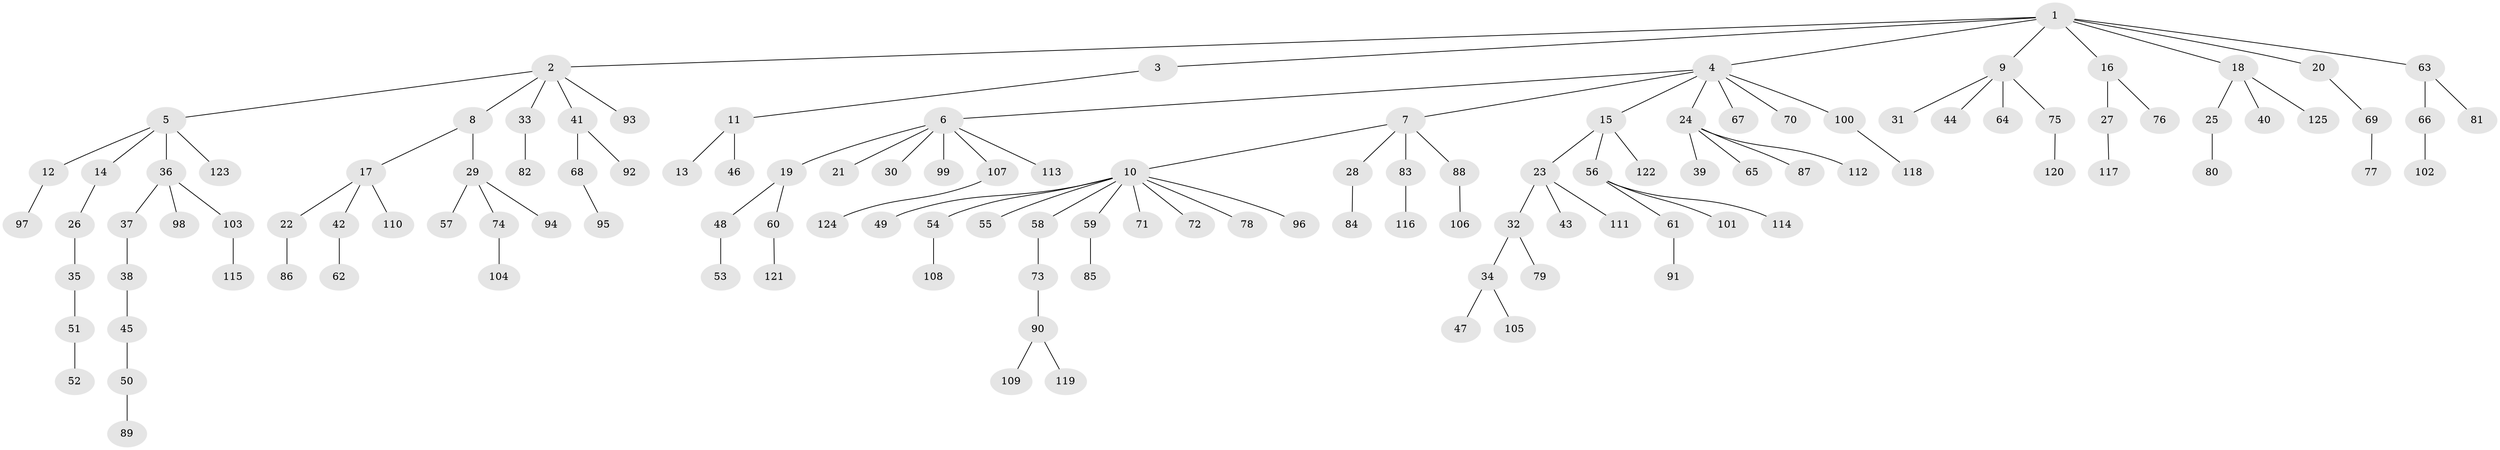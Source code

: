 // coarse degree distribution, {8: 0.011494252873563218, 9: 0.022988505747126436, 7: 0.011494252873563218, 6: 0.011494252873563218, 5: 0.011494252873563218, 3: 0.10344827586206896, 4: 0.04597701149425287, 2: 0.19540229885057472, 1: 0.5862068965517241}
// Generated by graph-tools (version 1.1) at 2025/42/03/06/25 10:42:03]
// undirected, 125 vertices, 124 edges
graph export_dot {
graph [start="1"]
  node [color=gray90,style=filled];
  1;
  2;
  3;
  4;
  5;
  6;
  7;
  8;
  9;
  10;
  11;
  12;
  13;
  14;
  15;
  16;
  17;
  18;
  19;
  20;
  21;
  22;
  23;
  24;
  25;
  26;
  27;
  28;
  29;
  30;
  31;
  32;
  33;
  34;
  35;
  36;
  37;
  38;
  39;
  40;
  41;
  42;
  43;
  44;
  45;
  46;
  47;
  48;
  49;
  50;
  51;
  52;
  53;
  54;
  55;
  56;
  57;
  58;
  59;
  60;
  61;
  62;
  63;
  64;
  65;
  66;
  67;
  68;
  69;
  70;
  71;
  72;
  73;
  74;
  75;
  76;
  77;
  78;
  79;
  80;
  81;
  82;
  83;
  84;
  85;
  86;
  87;
  88;
  89;
  90;
  91;
  92;
  93;
  94;
  95;
  96;
  97;
  98;
  99;
  100;
  101;
  102;
  103;
  104;
  105;
  106;
  107;
  108;
  109;
  110;
  111;
  112;
  113;
  114;
  115;
  116;
  117;
  118;
  119;
  120;
  121;
  122;
  123;
  124;
  125;
  1 -- 2;
  1 -- 3;
  1 -- 4;
  1 -- 9;
  1 -- 16;
  1 -- 18;
  1 -- 20;
  1 -- 63;
  2 -- 5;
  2 -- 8;
  2 -- 33;
  2 -- 41;
  2 -- 93;
  3 -- 11;
  4 -- 6;
  4 -- 7;
  4 -- 15;
  4 -- 24;
  4 -- 67;
  4 -- 70;
  4 -- 100;
  5 -- 12;
  5 -- 14;
  5 -- 36;
  5 -- 123;
  6 -- 19;
  6 -- 21;
  6 -- 30;
  6 -- 99;
  6 -- 107;
  6 -- 113;
  7 -- 10;
  7 -- 28;
  7 -- 83;
  7 -- 88;
  8 -- 17;
  8 -- 29;
  9 -- 31;
  9 -- 44;
  9 -- 64;
  9 -- 75;
  10 -- 49;
  10 -- 54;
  10 -- 55;
  10 -- 58;
  10 -- 59;
  10 -- 71;
  10 -- 72;
  10 -- 78;
  10 -- 96;
  11 -- 13;
  11 -- 46;
  12 -- 97;
  14 -- 26;
  15 -- 23;
  15 -- 56;
  15 -- 122;
  16 -- 27;
  16 -- 76;
  17 -- 22;
  17 -- 42;
  17 -- 110;
  18 -- 25;
  18 -- 40;
  18 -- 125;
  19 -- 48;
  19 -- 60;
  20 -- 69;
  22 -- 86;
  23 -- 32;
  23 -- 43;
  23 -- 111;
  24 -- 39;
  24 -- 65;
  24 -- 87;
  24 -- 112;
  25 -- 80;
  26 -- 35;
  27 -- 117;
  28 -- 84;
  29 -- 57;
  29 -- 74;
  29 -- 94;
  32 -- 34;
  32 -- 79;
  33 -- 82;
  34 -- 47;
  34 -- 105;
  35 -- 51;
  36 -- 37;
  36 -- 98;
  36 -- 103;
  37 -- 38;
  38 -- 45;
  41 -- 68;
  41 -- 92;
  42 -- 62;
  45 -- 50;
  48 -- 53;
  50 -- 89;
  51 -- 52;
  54 -- 108;
  56 -- 61;
  56 -- 101;
  56 -- 114;
  58 -- 73;
  59 -- 85;
  60 -- 121;
  61 -- 91;
  63 -- 66;
  63 -- 81;
  66 -- 102;
  68 -- 95;
  69 -- 77;
  73 -- 90;
  74 -- 104;
  75 -- 120;
  83 -- 116;
  88 -- 106;
  90 -- 109;
  90 -- 119;
  100 -- 118;
  103 -- 115;
  107 -- 124;
}
